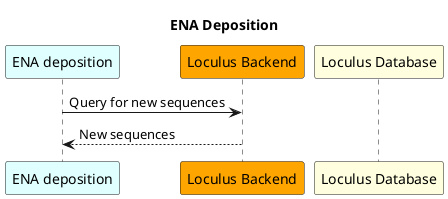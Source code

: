 @startuml

title ENA Deposition

participant "ENA deposition" as deposition #LightCyan
participant "Loculus Backend" as backend #Orange
participant "Loculus Database" as db #LightYellow

deposition -> backend: Query for new sequences
backend --> deposition: New sequences

' What happens next?

@enduml
